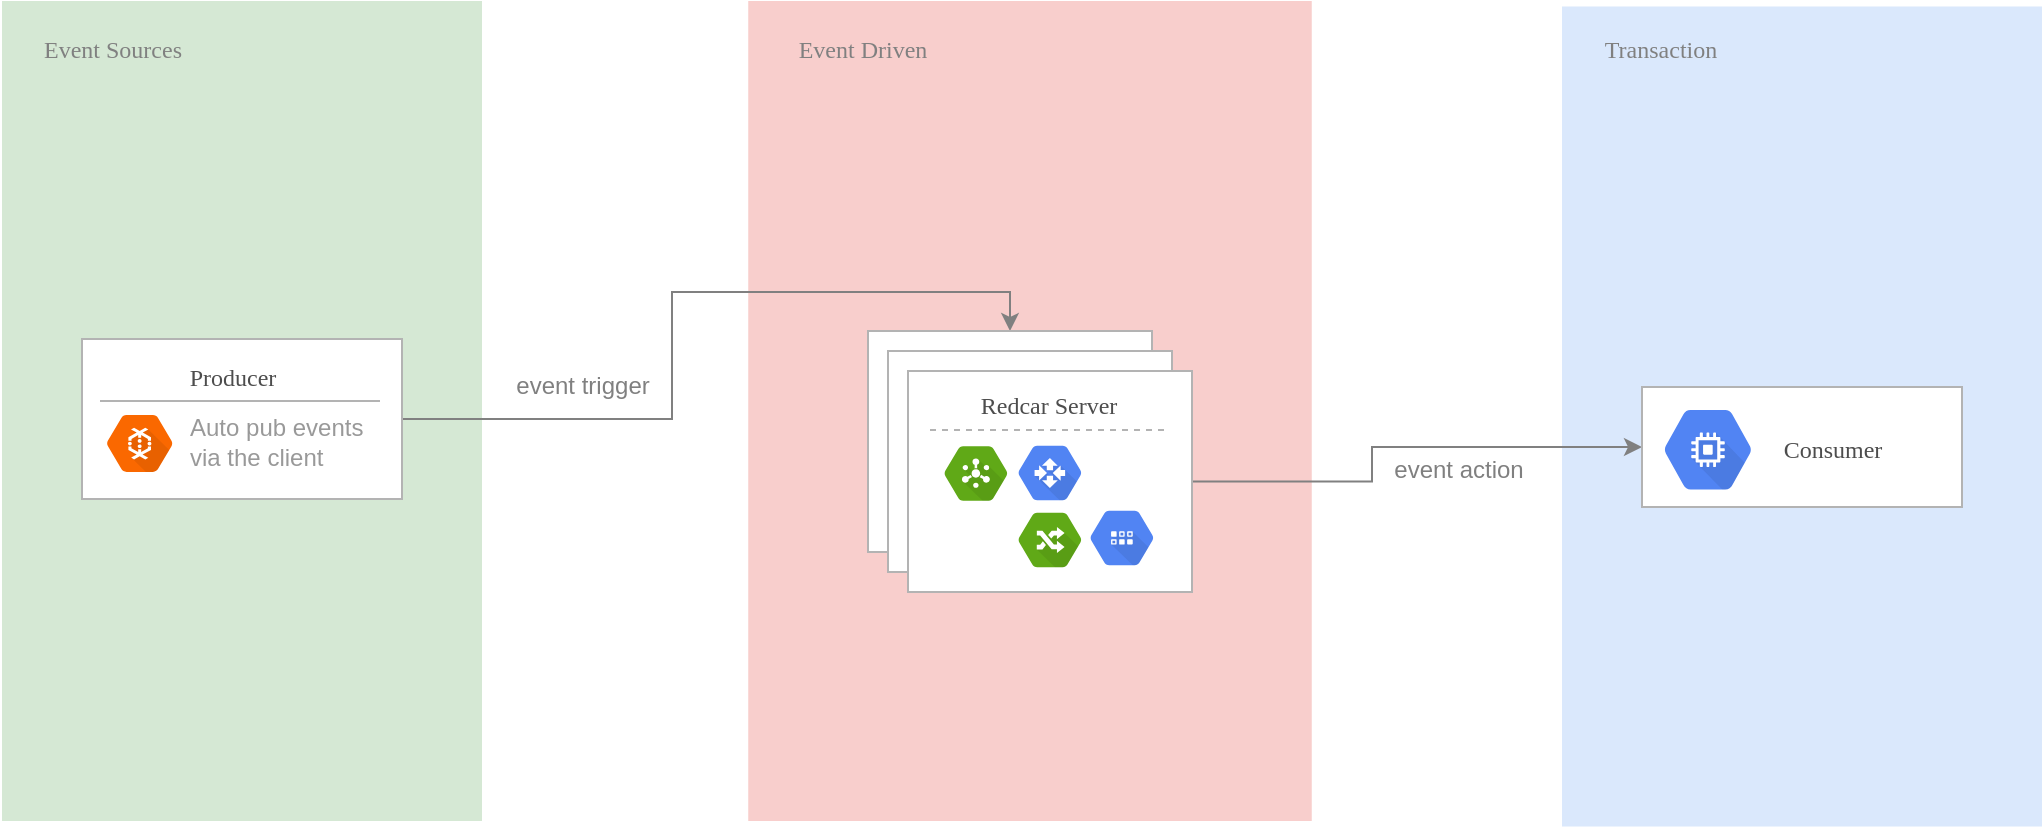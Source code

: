 <mxfile version="16.2.2" type="github">
  <diagram id="zuWFAJXgjOLeMFyqs1LD" name="第 1 页">
    <mxGraphModel dx="786" dy="463" grid="1" gridSize="10" guides="1" tooltips="1" connect="1" arrows="1" fold="1" page="1" pageScale="1" pageWidth="1654" pageHeight="2336" math="0" shadow="0">
      <root>
        <mxCell id="0" />
        <mxCell id="1" parent="0" />
        <mxCell id="z8NbIOZ8HeaowrtKci4R-6" value="&lt;font size=&quot;1&quot;&gt;&lt;font style=&quot;font-size: 12px&quot; face=&quot;Verdana&quot; color=&quot;#808080&quot;&gt;Redcar&lt;/font&gt;&lt;br&gt;&lt;/font&gt;" style="text;html=1;align=center;verticalAlign=middle;resizable=0;points=[];autosize=1;strokeColor=none;fillColor=none;" parent="1" vertex="1">
          <mxGeometry x="496" y="158.5" width="60" height="20" as="geometry" />
        </mxCell>
        <mxCell id="8pleGha8yt2rqx1mjK0i-11" value="" style="shape=image;html=1;verticalAlign=top;verticalLabelPosition=bottom;labelBackgroundColor=#ffffff;imageAspect=0;aspect=fixed;image=https://cdn2.iconfinder.com/data/icons/Car_Icon_Set_BevelAndEmboss-Net/58/car.png;fontColor=#999999;fillColor=#66B2FF;" parent="1" vertex="1">
          <mxGeometry x="465" y="147.25" width="43" height="43" as="geometry" />
        </mxCell>
        <mxCell id="T6VgyswRJ6GRHiMwATem-1" value="" style="rounded=0;whiteSpace=wrap;html=1;rotation=90;fillColor=#d5e8d4;strokeColor=none;dashed=1;" vertex="1" parent="1">
          <mxGeometry x="-30" y="229.5" width="410" height="240" as="geometry" />
        </mxCell>
        <mxCell id="T6VgyswRJ6GRHiMwATem-2" value="&lt;font color=&quot;#808080&quot; style=&quot;font-size: 12px&quot; face=&quot;Verdana&quot;&gt;Event Sources&lt;/font&gt;" style="text;html=1;align=center;verticalAlign=middle;resizable=0;points=[];autosize=1;strokeColor=none;fillColor=none;" vertex="1" parent="1">
          <mxGeometry x="60" y="158.5" width="100" height="20" as="geometry" />
        </mxCell>
        <mxCell id="T6VgyswRJ6GRHiMwATem-3" value="" style="rounded=0;whiteSpace=wrap;html=1;rotation=90;fillColor=#f8cecc;strokeColor=none;dashed=1;" vertex="1" parent="1">
          <mxGeometry x="364" y="208.63" width="410" height="281.75" as="geometry" />
        </mxCell>
        <mxCell id="T6VgyswRJ6GRHiMwATem-4" value="&lt;font style=&quot;font-size: 12px&quot; face=&quot;Verdana&quot; color=&quot;#808080&quot;&gt;Event D&lt;/font&gt;&lt;font color=&quot;#808080&quot; face=&quot;Verdana&quot;&gt;riven&lt;/font&gt;" style="text;html=1;align=center;verticalAlign=middle;resizable=0;points=[];autosize=1;strokeColor=none;fillColor=none;" vertex="1" parent="1">
          <mxGeometry x="440" y="158.5" width="90" height="20" as="geometry" />
        </mxCell>
        <mxCell id="T6VgyswRJ6GRHiMwATem-5" value="" style="rounded=0;whiteSpace=wrap;html=1;rotation=90;fillColor=#dae8fc;strokeColor=none;dashed=1;" vertex="1" parent="1">
          <mxGeometry x="750" y="232.25" width="410" height="240" as="geometry" />
        </mxCell>
        <mxCell id="T6VgyswRJ6GRHiMwATem-6" value="&lt;font color=&quot;#808080&quot; face=&quot;Verdana&quot;&gt;Transaction&lt;/font&gt;" style="text;html=1;align=center;verticalAlign=middle;resizable=0;points=[];autosize=1;strokeColor=none;fillColor=none;" vertex="1" parent="1">
          <mxGeometry x="844" y="158.5" width="80" height="20" as="geometry" />
        </mxCell>
        <mxCell id="T6VgyswRJ6GRHiMwATem-7" style="edgeStyle=orthogonalEdgeStyle;rounded=0;orthogonalLoop=1;jettySize=auto;html=1;entryX=0.5;entryY=0;entryDx=0;entryDy=0;fontSize=24;fontColor=#FFE599;strokeColor=#808080;" edge="1" parent="1" source="T6VgyswRJ6GRHiMwATem-9" target="T6VgyswRJ6GRHiMwATem-11">
          <mxGeometry relative="1" as="geometry">
            <Array as="points">
              <mxPoint x="390" y="354" />
              <mxPoint x="390" y="290" />
              <mxPoint x="559" y="290" />
            </Array>
          </mxGeometry>
        </mxCell>
        <mxCell id="T6VgyswRJ6GRHiMwATem-8" value="&lt;font color=&quot;#808080&quot; style=&quot;font-size: 12px&quot;&gt;event trigger&lt;/font&gt;" style="edgeLabel;html=1;align=center;verticalAlign=middle;resizable=0;points=[];fontSize=24;fontColor=#FFE599;" vertex="1" connectable="0" parent="T6VgyswRJ6GRHiMwATem-7">
          <mxGeometry x="-0.51" y="-2" relative="1" as="geometry">
            <mxPoint x="-5" y="-23" as="offset" />
          </mxGeometry>
        </mxCell>
        <mxCell id="T6VgyswRJ6GRHiMwATem-9" value="" style="rounded=0;whiteSpace=wrap;html=1;fontFamily=Verdana;fontSize=12;fontColor=#808080;strokeColor=#B3B3B3;" vertex="1" parent="1">
          <mxGeometry x="95" y="313.5" width="160" height="80" as="geometry" />
        </mxCell>
        <mxCell id="T6VgyswRJ6GRHiMwATem-10" value="&lt;font color=&quot;#4d4d4d&quot;&gt;Producer&lt;/font&gt;" style="text;html=1;align=center;verticalAlign=middle;resizable=0;points=[];autosize=1;strokeColor=none;fillColor=none;fontSize=12;fontFamily=Verdana;fontColor=#808080;" vertex="1" parent="1">
          <mxGeometry x="135" y="322.5" width="70" height="20" as="geometry" />
        </mxCell>
        <mxCell id="T6VgyswRJ6GRHiMwATem-11" value="" style="rounded=0;whiteSpace=wrap;html=1;fontFamily=Verdana;fontSize=12;fontColor=#808080;strokeColor=#B3B3B3;" vertex="1" parent="1">
          <mxGeometry x="488" y="309.5" width="142" height="110.5" as="geometry" />
        </mxCell>
        <mxCell id="T6VgyswRJ6GRHiMwATem-12" value="" style="rounded=0;whiteSpace=wrap;html=1;fontFamily=Verdana;fontSize=12;fontColor=#808080;strokeColor=#B3B3B3;" vertex="1" parent="1">
          <mxGeometry x="498" y="319.5" width="142" height="110.5" as="geometry" />
        </mxCell>
        <mxCell id="T6VgyswRJ6GRHiMwATem-13" style="edgeStyle=orthogonalEdgeStyle;rounded=0;orthogonalLoop=1;jettySize=auto;html=1;exitX=1;exitY=0.5;exitDx=0;exitDy=0;entryX=0;entryY=0.5;entryDx=0;entryDy=0;fontSize=12;fontColor=#808080;strokeColor=#808080;" edge="1" parent="1" source="T6VgyswRJ6GRHiMwATem-15" target="T6VgyswRJ6GRHiMwATem-22">
          <mxGeometry relative="1" as="geometry">
            <Array as="points">
              <mxPoint x="740" y="385" />
              <mxPoint x="740" y="368" />
            </Array>
          </mxGeometry>
        </mxCell>
        <mxCell id="T6VgyswRJ6GRHiMwATem-14" value="event action" style="edgeLabel;html=1;align=center;verticalAlign=middle;resizable=0;points=[];fontSize=12;fontColor=#808080;" vertex="1" connectable="0" parent="T6VgyswRJ6GRHiMwATem-13">
          <mxGeometry x="0.15" y="3" relative="1" as="geometry">
            <mxPoint x="11" y="14" as="offset" />
          </mxGeometry>
        </mxCell>
        <mxCell id="T6VgyswRJ6GRHiMwATem-15" value="" style="rounded=0;whiteSpace=wrap;html=1;fontFamily=Verdana;fontSize=12;fontColor=#808080;strokeColor=#B3B3B3;" vertex="1" parent="1">
          <mxGeometry x="508" y="329.5" width="142" height="110.5" as="geometry" />
        </mxCell>
        <mxCell id="T6VgyswRJ6GRHiMwATem-16" value="" style="endArrow=none;html=1;fontFamily=Verdana;fontSize=12;fontColor=#808080;endFill=0;strokeColor=#B3B3B3;rounded=0;dashed=1;" edge="1" parent="1">
          <mxGeometry relative="1" as="geometry">
            <mxPoint x="519" y="359" as="sourcePoint" />
            <mxPoint x="639" y="359" as="targetPoint" />
          </mxGeometry>
        </mxCell>
        <mxCell id="T6VgyswRJ6GRHiMwATem-17" value="&lt;font color=&quot;#4d4d4d&quot;&gt;Redcar Server&lt;/font&gt;" style="text;html=1;align=center;verticalAlign=middle;resizable=0;points=[];autosize=1;strokeColor=none;fillColor=none;fontSize=12;fontFamily=Verdana;fontColor=#1A1A1A;" vertex="1" parent="1">
          <mxGeometry x="528" y="336.5" width="100" height="20" as="geometry" />
        </mxCell>
        <mxCell id="T6VgyswRJ6GRHiMwATem-18" value="" style="sketch=0;html=1;fillColor=#60a917;strokeColor=#2D7600;verticalAlign=top;labelPosition=center;verticalLabelPosition=bottom;align=center;spacingTop=-6;fontSize=11;fontStyle=1;fontColor=#ffffff;shape=mxgraph.gcp2.hexIcon;prIcon=cloud_pubsub;rounded=1;fontFamily=Verdana;" vertex="1" parent="1">
          <mxGeometry x="518" y="360.75" width="48" height="40" as="geometry" />
        </mxCell>
        <mxCell id="T6VgyswRJ6GRHiMwATem-19" value="" style="sketch=0;html=1;fillColor=#5184F3;strokeColor=none;verticalAlign=top;labelPosition=center;verticalLabelPosition=bottom;align=center;spacingTop=-6;fontSize=11;fontStyle=1;fontColor=#999999;shape=mxgraph.gcp2.hexIcon;prIcon=cloud_datastore;rounded=1;fontFamily=Verdana;" vertex="1" parent="1">
          <mxGeometry x="591" y="393" width="48" height="40" as="geometry" />
        </mxCell>
        <mxCell id="T6VgyswRJ6GRHiMwATem-20" value="" style="sketch=0;html=1;fillColor=#5184F3;strokeColor=none;verticalAlign=top;labelPosition=center;verticalLabelPosition=bottom;align=center;spacingTop=-6;fontSize=11;fontStyle=1;fontColor=#999999;shape=mxgraph.gcp2.hexIcon;prIcon=cloud_router;rounded=1;fontFamily=Verdana;" vertex="1" parent="1">
          <mxGeometry x="555" y="360.5" width="48" height="40" as="geometry" />
        </mxCell>
        <mxCell id="T6VgyswRJ6GRHiMwATem-21" value="" style="sketch=0;html=1;fillColor=#60a917;strokeColor=#2D7600;verticalAlign=top;labelPosition=center;verticalLabelPosition=bottom;align=center;spacingTop=-6;fontSize=11;fontStyle=1;fontColor=#ffffff;shape=mxgraph.gcp2.hexIcon;prIcon=cloud_routes;rounded=1;fontFamily=Verdana;" vertex="1" parent="1">
          <mxGeometry x="555" y="394" width="48" height="40" as="geometry" />
        </mxCell>
        <mxCell id="T6VgyswRJ6GRHiMwATem-22" value="" style="rounded=0;whiteSpace=wrap;html=1;fontFamily=Verdana;fontSize=12;fontColor=#808080;strokeColor=#B3B3B3;" vertex="1" parent="1">
          <mxGeometry x="875" y="337.5" width="160" height="60" as="geometry" />
        </mxCell>
        <mxCell id="T6VgyswRJ6GRHiMwATem-23" value="&lt;font color=&quot;#4d4d4d&quot;&gt;Consumer&lt;/font&gt;" style="text;html=1;align=center;verticalAlign=middle;resizable=0;points=[];autosize=1;strokeColor=none;fillColor=none;fontSize=12;fontFamily=Verdana;fontColor=#1A1A1A;" vertex="1" parent="1">
          <mxGeometry x="930" y="358.88" width="80" height="20" as="geometry" />
        </mxCell>
        <mxCell id="T6VgyswRJ6GRHiMwATem-24" value="" style="endArrow=none;html=1;fontFamily=Verdana;fontSize=12;fontColor=#808080;endFill=0;strokeColor=#B3B3B3;rounded=0;" edge="1" parent="1">
          <mxGeometry relative="1" as="geometry">
            <mxPoint x="104" y="344.5" as="sourcePoint" />
            <mxPoint x="244" y="344.5" as="targetPoint" />
          </mxGeometry>
        </mxCell>
        <mxCell id="T6VgyswRJ6GRHiMwATem-25" value="&lt;font color=&quot;#999999&quot;&gt;Auto pub events&lt;br&gt;via the client&lt;/font&gt;" style="text;html=1;align=left;verticalAlign=middle;resizable=0;points=[];autosize=1;strokeColor=none;fillColor=none;" vertex="1" parent="1">
          <mxGeometry x="147" y="349.75" width="100" height="30" as="geometry" />
        </mxCell>
        <mxCell id="T6VgyswRJ6GRHiMwATem-26" value="" style="sketch=0;html=1;fillColor=#5184F3;strokeColor=none;verticalAlign=top;labelPosition=center;verticalLabelPosition=bottom;align=center;spacingTop=-6;fontSize=11;fontStyle=1;fontColor=#999999;shape=mxgraph.gcp2.hexIcon;prIcon=compute_engine;rounded=0;dashed=1;" vertex="1" parent="1">
          <mxGeometry x="875" y="339.63" width="66" height="58.5" as="geometry" />
        </mxCell>
        <mxCell id="T6VgyswRJ6GRHiMwATem-27" value="&lt;br&gt;" style="sketch=0;html=1;fillColor=#fa6800;strokeColor=#C73500;verticalAlign=top;labelPosition=center;verticalLabelPosition=bottom;align=center;spacingTop=-6;fontSize=11;fontStyle=1;fontColor=#000000;shape=mxgraph.gcp2.hexIcon;prIcon=cloud_dataflow;rounded=0;dashed=1;" vertex="1" parent="1">
          <mxGeometry x="98.9" y="344.88" width="50" height="41.75" as="geometry" />
        </mxCell>
      </root>
    </mxGraphModel>
  </diagram>
</mxfile>
